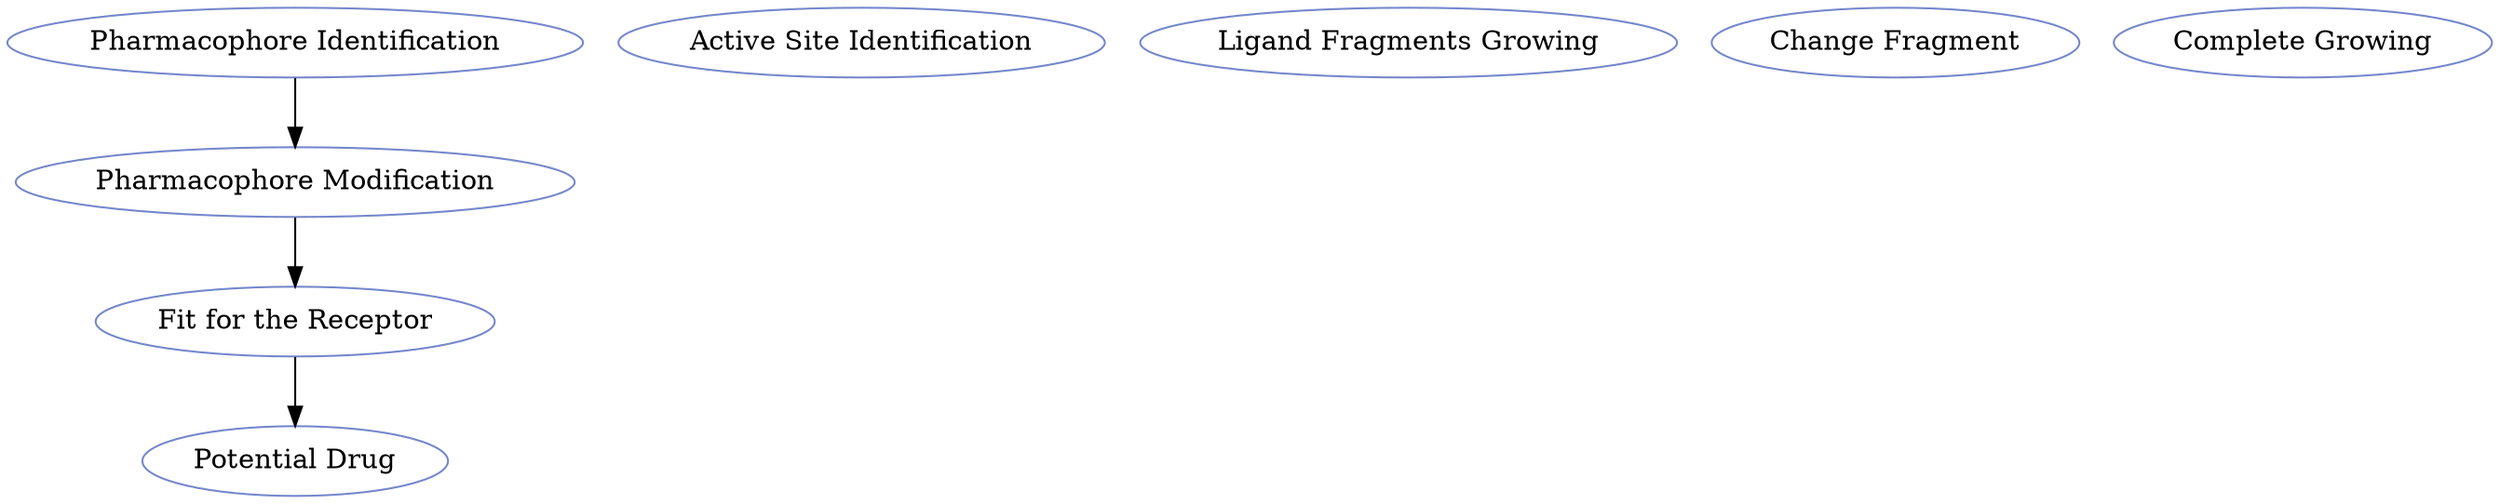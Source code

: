 digraph G {
	overlap=prism;
	sep=2;
	//src/alchemical_mod.F
	node [color="#7487cc"];
    "Pharmacophore Identification";
    "Pharmacophore Modification";
    "Fit for the Receptor";
    "Potential Drug";

	"Pharmacophore Identification" -> "Pharmacophore Modification";
    "Pharmacophore Modification" -> "Fit for the Receptor";
    "Fit for the Receptor" -> "Potential Drug";


    "Active Site Identification";
    "Ligand Fragments Growing";
    "Fit for the Receptor";
    "Change Fragment";
    "Complete Growing";
    "Potential Drug";
}
